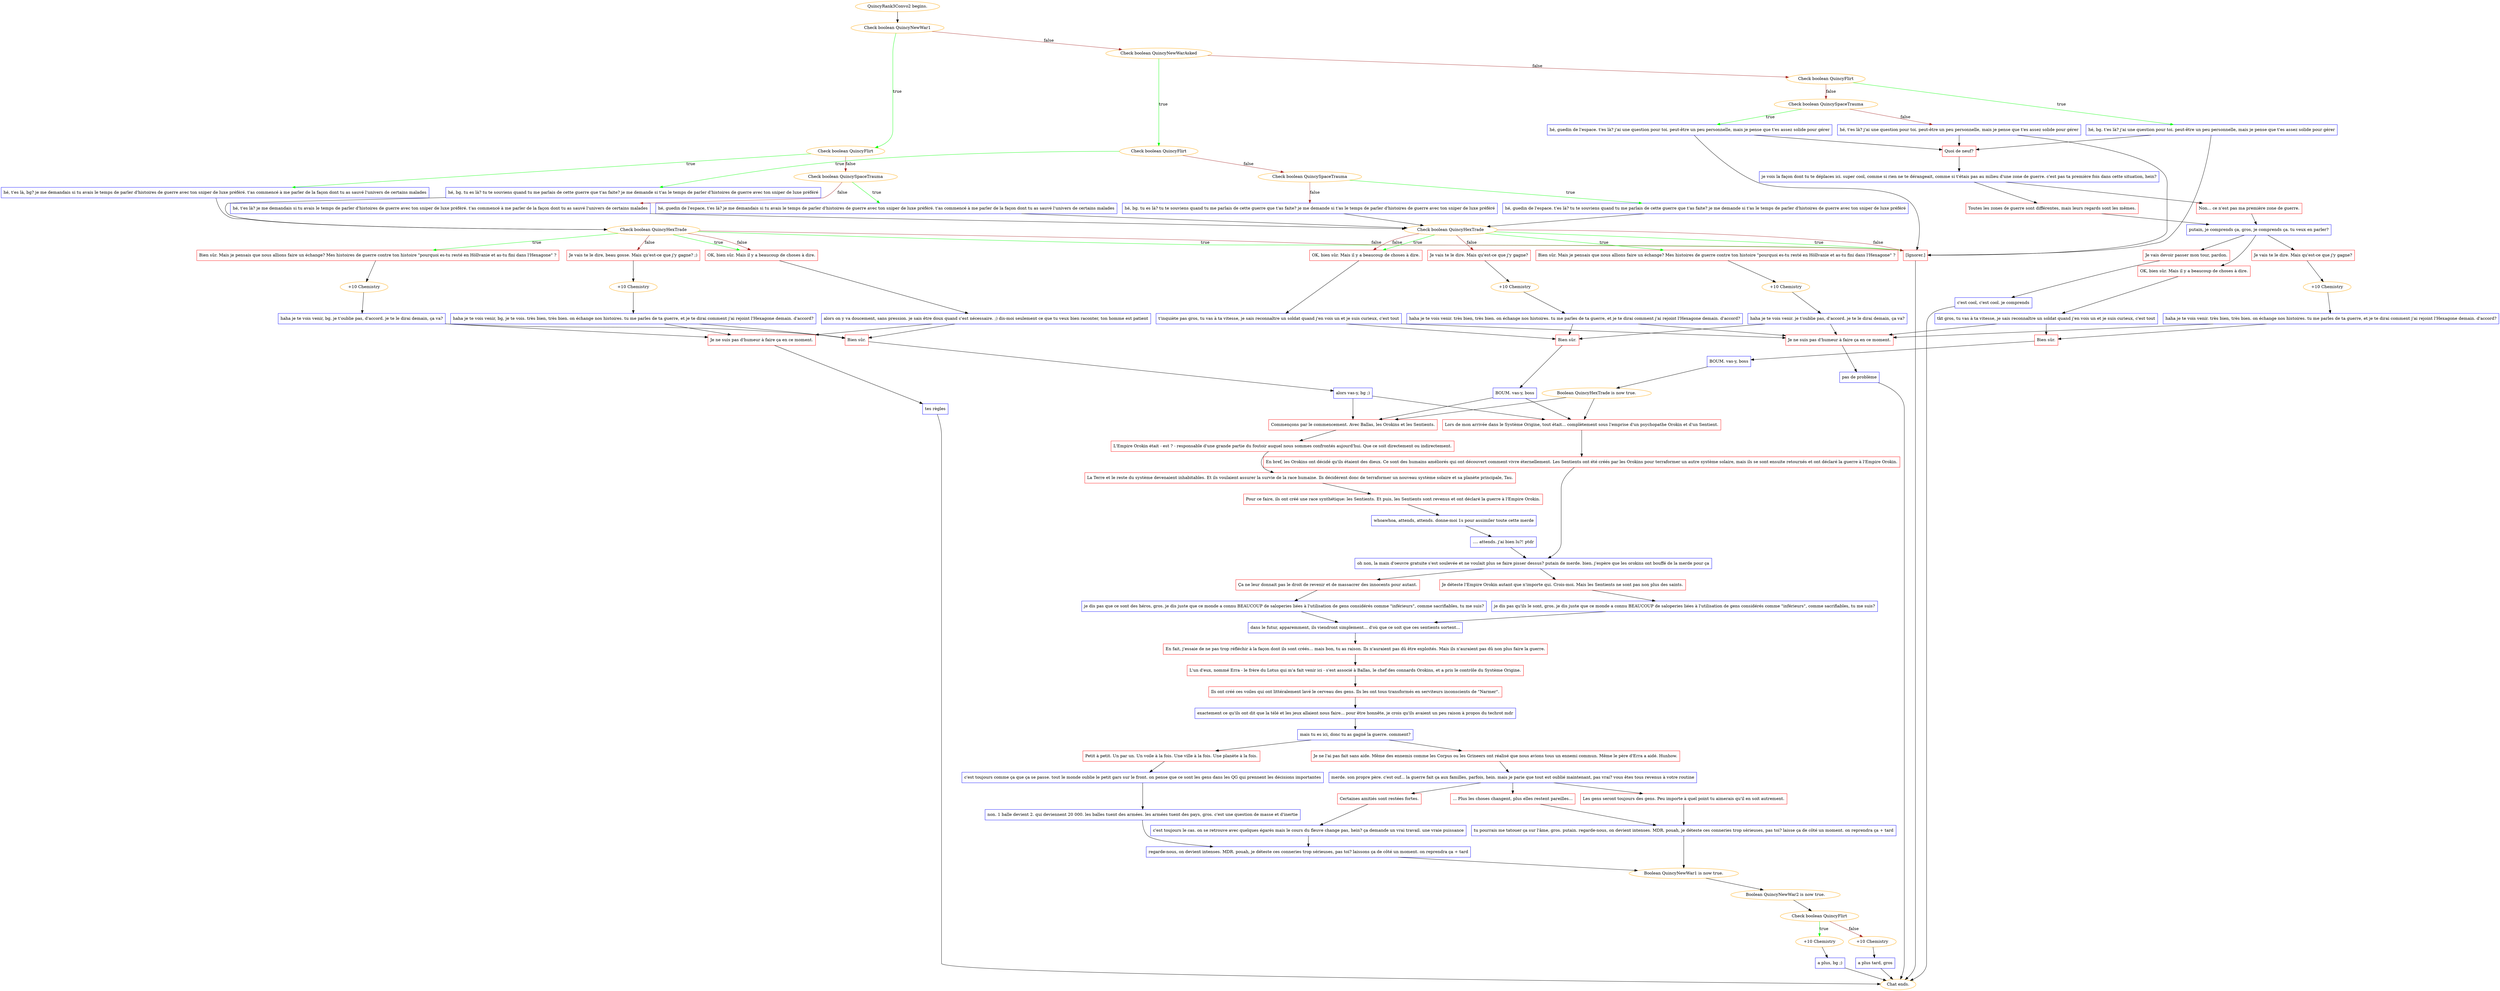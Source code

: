 digraph {
	"QuincyRank3Convo2 begins." [color=orange];
		"QuincyRank3Convo2 begins." -> j1227234177;
	j1227234177 [label="Check boolean QuincyNewWar1",color=orange];
		j1227234177 -> j3433158672 [label=true,color=green];
		j1227234177 -> j970692775 [label=false,color=brown];
	j3433158672 [label="Check boolean QuincyFlirt",color=orange];
		j3433158672 -> j869994530 [label=true,color=green];
		j3433158672 -> j3134332762 [label=false,color=brown];
	j970692775 [label="Check boolean QuincyNewWarAsked",color=orange];
		j970692775 -> j4151139557 [label=true,color=green];
		j970692775 -> j1584210937 [label=false,color=brown];
	j869994530 [label="hé, t'es là, bg? je me demandais si tu avais le temps de parler d'histoires de guerre avec ton sniper de luxe préféré. t'as commencé à me parler de la façon dont tu as sauvé l'univers de certains malades",shape=box,color=blue];
		j869994530 -> j2930633811;
	j3134332762 [label="Check boolean QuincySpaceTrauma",color=orange];
		j3134332762 -> j1456188512 [label=true,color=green];
		j3134332762 -> j2775888591 [label=false,color=brown];
	j4151139557 [label="Check boolean QuincyFlirt",color=orange];
		j4151139557 -> j83277282 [label=true,color=green];
		j4151139557 -> j3134221175 [label=false,color=brown];
	j1584210937 [label="Check boolean QuincyFlirt",color=orange];
		j1584210937 -> j3272708375 [label=true,color=green];
		j1584210937 -> j2192536443 [label=false,color=brown];
	j2930633811 [label="Check boolean QuincyHexTrade",color=orange];
		j2930633811 -> j3018185304 [label=true,color=green];
		j2930633811 -> j866451640 [label=true,color=green];
		j2930633811 -> j4177999804 [label=true,color=green];
		j2930633811 -> j4276829816 [label=false,color=brown];
		j2930633811 -> j866451640 [label=false,color=brown];
		j2930633811 -> j4177999804 [label=false,color=brown];
	j1456188512 [label="hé, guedin de l'espace, t'es là? je me demandais si tu avais le temps de parler d'histoires de guerre avec ton sniper de luxe préféré. t'as commencé à me parler de la façon dont tu as sauvé l'univers de certains malades",shape=box,color=blue];
		j1456188512 -> j3628214946;
	j2775888591 [label="hé, t'es là? je me demandais si tu avais le temps de parler d'histoires de guerre avec ton sniper de luxe préféré. t'as commencé à me parler de la façon dont tu as sauvé l'univers de certains malades",shape=box,color=blue];
		j2775888591 -> j3628214946;
	j83277282 [label="hé, bg. tu es là? tu te souviens quand tu me parlais de cette guerre que t'as faite? je me demande si t'as le temps de parler d'histoires de guerre avec ton sniper de luxe préféré",shape=box,color=blue];
		j83277282 -> j2930633811;
	j3134221175 [label="Check boolean QuincySpaceTrauma",color=orange];
		j3134221175 -> j2166037525 [label=true,color=green];
		j3134221175 -> j256363140 [label=false,color=brown];
	j3272708375 [label="hé, bg. t'es là? j'ai une question pour toi. peut-être un peu personnelle, mais je pense que t'es assez solide pour gérer",shape=box,color=blue];
		j3272708375 -> j4150395843;
		j3272708375 -> j4177999804;
	j2192536443 [label="Check boolean QuincySpaceTrauma",color=orange];
		j2192536443 -> j958828379 [label=true,color=green];
		j2192536443 -> j248984999 [label=false,color=brown];
	j3018185304 [label="Bien sûr. Mais je pensais que nous allions faire un échange? Mes histoires de guerre contre ton histoire \"pourquoi es-tu resté en Höllvanie et as-tu fini dans l'Hexagone\" ?",shape=box,color=red];
		j3018185304 -> j1143118052;
	j866451640 [label="OK, bien sûr. Mais il y a beaucoup de choses à dire.",shape=box,color=red];
		j866451640 -> j3800750793;
	j4177999804 [label="[Ignorer.]",shape=box,color=red];
		j4177999804 -> "Chat ends.";
	j4276829816 [label="Je vais te le dire, beau gosse. Mais qu'est-ce que j'y gagne? ;)",shape=box,color=red];
		j4276829816 -> j150043677;
	j3628214946 [label="Check boolean QuincyHexTrade",color=orange];
		j3628214946 -> j1032539941 [label=true,color=green];
		j3628214946 -> j3965890419 [label=true,color=green];
		j3628214946 -> j4177999804 [label=true,color=green];
		j3628214946 -> j2600750537 [label=false,color=brown];
		j3628214946 -> j3965890419 [label=false,color=brown];
		j3628214946 -> j4177999804 [label=false,color=brown];
	j2166037525 [label="hé, guedin de l'espace. t'es là? tu te souviens quand tu me parlais de cette guerre que t'as faite? je me demande si t'as le temps de parler d'histoires de guerre avec ton sniper de luxe préféré",shape=box,color=blue];
		j2166037525 -> j3628214946;
	j256363140 [label="hé, bg. tu es là? tu te souviens quand tu me parlais de cette guerre que t'as faite? je me demande si t'as le temps de parler d'histoires de guerre avec ton sniper de luxe préféré",shape=box,color=blue];
		j256363140 -> j3628214946;
	j4150395843 [label="Quoi de neuf?",shape=box,color=red];
		j4150395843 -> j1264684593;
	j958828379 [label="hé, guedin de l'espace. t'es là? j'ai une question pour toi. peut-être un peu personnelle, mais je pense que t'es assez solide pour gérer",shape=box,color=blue];
		j958828379 -> j4150395843;
		j958828379 -> j4177999804;
	j248984999 [label="hé, t'es là? j'ai une question pour toi. peut-être un peu personnelle, mais je pense que t'es assez solide pour gérer",shape=box,color=blue];
		j248984999 -> j4150395843;
		j248984999 -> j4177999804;
	j1143118052 [label="+10 Chemistry",color=orange];
		j1143118052 -> j166223271;
	j3800750793 [label="alors on y va doucement, sans pression. je sais être doux quand c'est nécessaire. ;) dis-moi seulement ce que tu veux bien raconter, ton homme est patient",shape=box,color=blue];
		j3800750793 -> j1479050695;
		j3800750793 -> j1707432288;
	"Chat ends." [color=orange];
	j150043677 [label="+10 Chemistry",color=orange];
		j150043677 -> j1479844343;
	j1032539941 [label="Bien sûr. Mais je pensais que nous allions faire un échange? Mes histoires de guerre contre ton histoire \"pourquoi es-tu resté en Höllvanie et as-tu fini dans l'Hexagone\" ?",shape=box,color=red];
		j1032539941 -> j2860842260;
	j3965890419 [label="OK, bien sûr. Mais il y a beaucoup de choses à dire.",shape=box,color=red];
		j3965890419 -> j1916551462;
	j2600750537 [label="Je vais te le dire. Mais qu'est-ce que j'y gagne?",shape=box,color=red];
		j2600750537 -> j793055067;
	j1264684593 [label="je vois la façon dont tu te déplaces ici. super cool, comme si rien ne te dérangeait, comme si t'étais pas au milieu d'une zone de guerre. c'est pas ta première fois dans cette situation, hein?",shape=box,color=blue];
		j1264684593 -> j2523084924;
		j1264684593 -> j3025100759;
	j166223271 [label="haha je te vois venir, bg. je t'oublie pas, d'accord. je te le dirai demain, ça va?",shape=box,color=blue];
		j166223271 -> j1479050695;
		j166223271 -> j1707432288;
	j1479050695 [label="Bien sûr.",shape=box,color=red];
		j1479050695 -> j3907154995;
	j1707432288 [label="Je ne suis pas d'humeur à faire ça en ce moment.",shape=box,color=red];
		j1707432288 -> j2641278855;
	j1479844343 [label="haha je te vois venir, bg, je te vois. très bien, très bien. on échange nos histoires. tu me parles de ta guerre, et je te dirai comment j'ai rejoint l'Hexagone demain. d'accord?",shape=box,color=blue];
		j1479844343 -> j1479050695;
		j1479844343 -> j1707432288;
	j2860842260 [label="+10 Chemistry",color=orange];
		j2860842260 -> j2286225480;
	j1916551462 [label="t'inquiète pas gros, tu vas à ta vitesse, je sais reconnaître un soldat quand j'en vois un et je suis curieux, c'est tout",shape=box,color=blue];
		j1916551462 -> j872846343;
		j1916551462 -> j3403279240;
	j793055067 [label="+10 Chemistry",color=orange];
		j793055067 -> j1259494144;
	j2523084924 [label="Non... ce n'est pas ma première zone de guerre.",shape=box,color=red];
		j2523084924 -> j1522063793;
	j3025100759 [label="Toutes les zones de guerre sont différentes, mais leurs regards sont les mêmes.",shape=box,color=red];
		j3025100759 -> j1522063793;
	j3907154995 [label="alors vas-y, bg ;)",shape=box,color=blue];
		j3907154995 -> j1612267389;
		j3907154995 -> j2416032894;
	j2641278855 [label="tes règles",shape=box,color=blue];
		j2641278855 -> "Chat ends.";
	j2286225480 [label="haha je te vois venir. je t'oublie pas, d'accord. je te le dirai demain, ça va?",shape=box,color=blue];
		j2286225480 -> j872846343;
		j2286225480 -> j3403279240;
	j872846343 [label="Bien sûr.",shape=box,color=red];
		j872846343 -> j2339431434;
	j3403279240 [label="Je ne suis pas d'humeur à faire ça en ce moment.",shape=box,color=red];
		j3403279240 -> j4037895580;
	j1259494144 [label="haha je te vois venir. très bien, très bien. on échange nos histoires. tu me parles de ta guerre, et je te dirai comment j'ai rejoint l'Hexagone demain. d'accord?",shape=box,color=blue];
		j1259494144 -> j872846343;
		j1259494144 -> j3403279240;
	j1522063793 [label="putain, je comprends ça, gros, je comprends ça. tu veux en parler?",shape=box,color=blue];
		j1522063793 -> j4233195784;
		j1522063793 -> j404596691;
		j1522063793 -> j1609841126;
	j1612267389 [label="Lors de mon arrivée dans le Système Origine, tout était... complètement sous l'emprise d'un psychopathe Orokin et d'un Sentient.",shape=box,color=red];
		j1612267389 -> j1231969208;
	j2416032894 [label="Commençons par le commencement. Avec Ballas, les Orokins et les Sentients.",shape=box,color=red];
		j2416032894 -> j1966785313;
	j2339431434 [label="BOUM. vas-y, boss",shape=box,color=blue];
		j2339431434 -> j1612267389;
		j2339431434 -> j2416032894;
	j4037895580 [label="pas de problème",shape=box,color=blue];
		j4037895580 -> "Chat ends.";
	j4233195784 [label="Je vais te le dire. Mais qu'est-ce que j'y gagne?",shape=box,color=red];
		j4233195784 -> j3906573528;
	j404596691 [label="OK, bien sûr. Mais il y a beaucoup de choses à dire.",shape=box,color=red];
		j404596691 -> j2038471377;
	j1609841126 [label="Je vais devoir passer mon tour, pardon.",shape=box,color=red];
		j1609841126 -> j2095787105;
	j1231969208 [label="En bref, les Orokins ont décidé qu'ils étaient des dieux. Ce sont des humains améliorés qui ont découvert comment vivre éternellement. Les Sentients ont été créés par les Orokins pour terraformer un autre système solaire, mais ils se sont ensuite retournés et ont déclaré la guerre à l'Empire Orokin.",shape=box,color=red];
		j1231969208 -> j2696872441;
	j1966785313 [label="L'Empire Orokin était - est ? - responsable d'une grande partie du foutoir auquel nous sommes confrontés aujourd'hui. Que ce soit directement ou indirectement.",shape=box,color=red];
		j1966785313 -> j1858975029;
	j3906573528 [label="+10 Chemistry",color=orange];
		j3906573528 -> j428075188;
	j2038471377 [label="tkt gros, tu vas à ta vitesse, je sais reconnaître un soldat quand j'en vois un et je suis curieux, c'est tout",shape=box,color=blue];
		j2038471377 -> j1565981598;
		j2038471377 -> j3403279240;
	j2095787105 [label="c'est cool, c'est cool. je comprends",shape=box,color=blue];
		j2095787105 -> "Chat ends.";
	j2696872441 [label="oh non, la main d'oeuvre gratuite s'est soulevée et ne voulait plus se faire pisser dessus? putain de merde. bien. j'espère que les orokins ont bouffé de la merde pour ça",shape=box,color=blue];
		j2696872441 -> j1993375978;
		j2696872441 -> j1407963366;
	j1858975029 [label="La Terre et le reste du système devenaient inhabitables. Et ils voulaient assurer la survie de la race humaine. Ils décidèrent donc de terraformer un nouveau système solaire et sa planète principale, Tau.",shape=box,color=red];
		j1858975029 -> j3960310084;
	j428075188 [label="haha je te vois venir. très bien, très bien. on échange nos histoires. tu me parles de ta guerre, et je te dirai comment j'ai rejoint l'Hexagone demain. d'accord?",shape=box,color=blue];
		j428075188 -> j1565981598;
		j428075188 -> j3403279240;
	j1565981598 [label="Bien sûr.",shape=box,color=red];
		j1565981598 -> j2622562765;
	j1993375978 [label="Ça ne leur donnait pas le droit de revenir et de massacrer des innocents pour autant.",shape=box,color=red];
		j1993375978 -> j2906939689;
	j1407963366 [label="Je déteste l'Empire Orokin autant que n'importe qui. Crois-moi. Mais les Sentients ne sont pas non plus des saints.",shape=box,color=red];
		j1407963366 -> j2409807003;
	j3960310084 [label="Pour ce faire, ils ont créé une race synthétique: les Sentients. Et puis, les Sentients sont revenus et ont déclaré la guerre à l'Empire Orokin.",shape=box,color=red];
		j3960310084 -> j115763583;
	j2622562765 [label="BOUM. vas-y, boss",shape=box,color=blue];
		j2622562765 -> j1195954959;
	j2906939689 [label="je dis pas que ce sont des héros, gros. je dis juste que ce monde a connu BEAUCOUP de saloperies liées à l'utilisation de gens considérés comme \"inférieurs\", comme sacrifiables, tu me suis?",shape=box,color=blue];
		j2906939689 -> j1711246250;
	j2409807003 [label="je dis pas qu'ils le sont, gros. je dis juste que ce monde a connu BEAUCOUP de saloperies liées à l'utilisation de gens considérés comme \"inférieurs\", comme sacrifiables, tu me suis?",shape=box,color=blue];
		j2409807003 -> j1711246250;
	j115763583 [label="whoawhoa, attends, attends. donne-moi 1s pour assimiler toute cette merde",shape=box,color=blue];
		j115763583 -> j1019415589;
	j1195954959 [label="Boolean QuincyHexTrade is now true.",color=orange];
		j1195954959 -> j2416032894;
		j1195954959 -> j1612267389;
	j1711246250 [label="dans le futur, apparemment, ils viendront simplement... d'où que ce soit que ces sentients sortent...",shape=box,color=blue];
		j1711246250 -> j4173348033;
	j1019415589 [label=".... attends. j'ai bien lu?! ptdr",shape=box,color=blue];
		j1019415589 -> j2696872441;
	j4173348033 [label="En fait, j'essaie de ne pas trop réfléchir à la façon dont ils sont créés... mais bon, tu as raison. Ils n'auraient pas dû être exploités. Mais ils n'auraient pas dû non plus faire la guerre.",shape=box,color=red];
		j4173348033 -> j1406903629;
	j1406903629 [label="L'un d'eux, nommé Erra - le frère du Lotus qui m'a fait venir ici - s'est associé à Ballas, le chef des connards Orokins, et a pris le contrôle du Système Origine.",shape=box,color=red];
		j1406903629 -> j2174664093;
	j2174664093 [label="Ils ont créé ces voiles qui ont littéralement lavé le cerveau des gens. Ils les ont tous transformés en serviteurs inconscients de \"Narmer\".",shape=box,color=red];
		j2174664093 -> j2626875304;
	j2626875304 [label="exactement ce qu'ils ont dit que la télé et les jeux allaient nous faire... pour être honnête, je crois qu'ils avaient un peu raison à propos du techrot mdr",shape=box,color=blue];
		j2626875304 -> j730195696;
	j730195696 [label="mais tu es ici, donc tu as gagné la guerre. comment?",shape=box,color=blue];
		j730195696 -> j330948606;
		j730195696 -> j2009252227;
	j330948606 [label="Petit à petit. Un par un. Un voile à la fois. Une ville à la fois. Une planète à la fois.",shape=box,color=red];
		j330948606 -> j1953463043;
	j2009252227 [label="Je ne l'ai pas fait sans aide. Même des ennemis comme les Corpus ou les Grineers ont réalisé que nous avions tous un ennemi commun. Même le père d'Erra a aidé. Hunhow.",shape=box,color=red];
		j2009252227 -> j189130348;
	j1953463043 [label="c'est toujours comme ça que ça se passe. tout le monde oublie le petit gars sur le front. on pense que ce sont les gens dans les QG qui prennent les décisions importantes",shape=box,color=blue];
		j1953463043 -> j1416405212;
	j189130348 [label="merde. son propre père. c'est ouf... la guerre fait ça aux familles, parfois, hein. mais je parie que tout est oublié maintenant, pas vrai? vous êtes tous revenus à votre routine",shape=box,color=blue];
		j189130348 -> j3565419202;
		j189130348 -> j1741686736;
		j189130348 -> j742054362;
	j1416405212 [label="non. 1 balle devient 2. qui deviennent 20 000. les balles tuent des armées. les armées tuent des pays, gros. c'est une question de masse et d'inertie",shape=box,color=blue];
		j1416405212 -> j2932372297;
	j3565419202 [label="Certaines amitiés sont restées fortes.",shape=box,color=red];
		j3565419202 -> j4159316762;
	j1741686736 [label="... Plus les choses changent, plus elles restent pareilles...",shape=box,color=red];
		j1741686736 -> j1209641418;
	j742054362 [label="Les gens seront toujours des gens. Peu importe à quel point tu aimerais qu'il en soit autrement.",shape=box,color=red];
		j742054362 -> j1209641418;
	j2932372297 [label="regarde-nous, on devient intenses. MDR. pouah, je déteste ces conneries trop sérieuses, pas toi? laissons ça de côté un moment. on reprendra ça + tard",shape=box,color=blue];
		j2932372297 -> j847916330;
	j4159316762 [label="c'est toujours le cas. on se retrouve avec quelques égarés mais le cours du fleuve change pas, hein? ça demande un vrai travail. une vraie puissance",shape=box,color=blue];
		j4159316762 -> j2932372297;
	j1209641418 [label="tu pourrais me tatouer ça sur l'âme, gros. putain. regarde-nous, on devient intenses. MDR. pouah, je déteste ces conneries trop sérieuses, pas toi? laisse ça de côté un moment. on reprendra ça + tard",shape=box,color=blue];
		j1209641418 -> j847916330;
	j847916330 [label="Boolean QuincyNewWar1 is now true.",color=orange];
		j847916330 -> j59282138;
	j59282138 [label="Boolean QuincyNewWar2 is now true.",color=orange];
		j59282138 -> j1873488807;
	j1873488807 [label="Check boolean QuincyFlirt",color=orange];
		j1873488807 -> j2671983974 [label=true,color=green];
		j1873488807 -> j2124788748 [label=false,color=brown];
	j2671983974 [label="+10 Chemistry",color=orange];
		j2671983974 -> j2330011027;
	j2124788748 [label="+10 Chemistry",color=orange];
		j2124788748 -> j583228922;
	j2330011027 [label="a plus, bg ;)",shape=box,color=blue];
		j2330011027 -> "Chat ends.";
	j583228922 [label="a plus tard, gros",shape=box,color=blue];
		j583228922 -> "Chat ends.";
}
